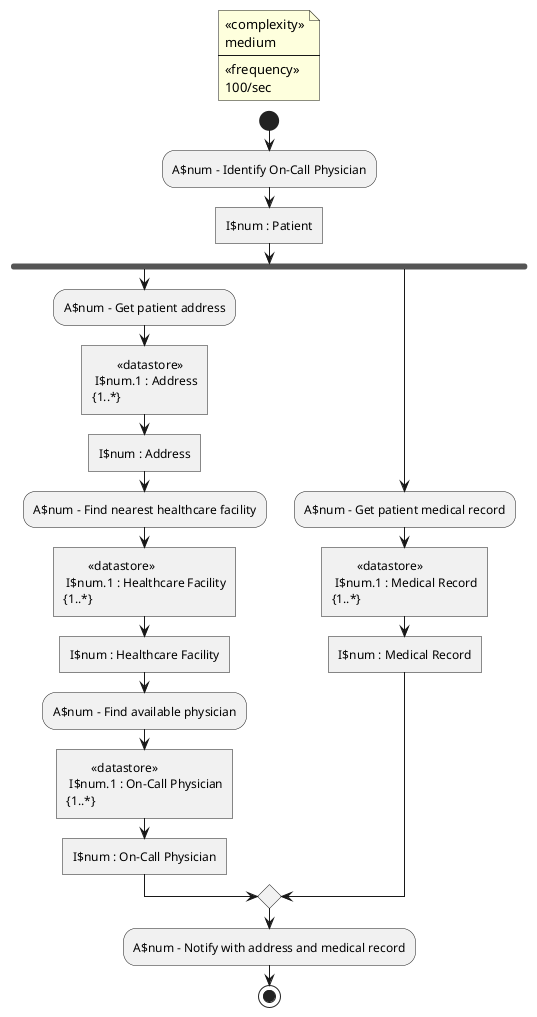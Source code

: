@startuml define_therapeutic_plan

!$num = 1

floating note
<<complexity>>
medium
----
<<frequency>>
100/sec
end note

' mi arriva segnale con paziente da handle data
' trovare healthcare più vicina
' trovare on call di turno
' trovare indirizzo paziente (ricevero il paziente da handleData)
' trovare medical record del paziente (ricevero il paziente da handleData)

start
:A$num - Identify On-Call Physician; <<acceptEvent>>
:I$num : Patient; <<task>>
!$num = $num + 1

fork
  :A$num - Get patient address;
  :\t<<datastore>>\n I$num.1 : Address\n{1..*}; <<task>>
  :I$num : Address; <<task>>
  !$num = $num + 1

  :A$num - Find nearest healthcare facility;
  :\t<<datastore>>\n I$num.1 : Healthcare Facility\n{1..*}; <<task>>
  :I$num : Healthcare Facility; <<task>>
  !$num = $num + 1

  :A$num - Find available physician;
  :\t<<datastore>>\n I$num.1 : On-Call Physician\n{1..*}; <<task>>
  :I$num : On-Call Physician; <<task>>
  !$num = $num + 1
fork again
  :A$num - Get patient medical record;
  :\t<<datastore>>\n I$num.1 : Medical Record\n{1..*}; <<task>>
  :I$num : Medical Record; <<task>>
  !$num = $num + 1
  end merge

  :A$num - Notify with address and medical record;


  stop

  @enduml
